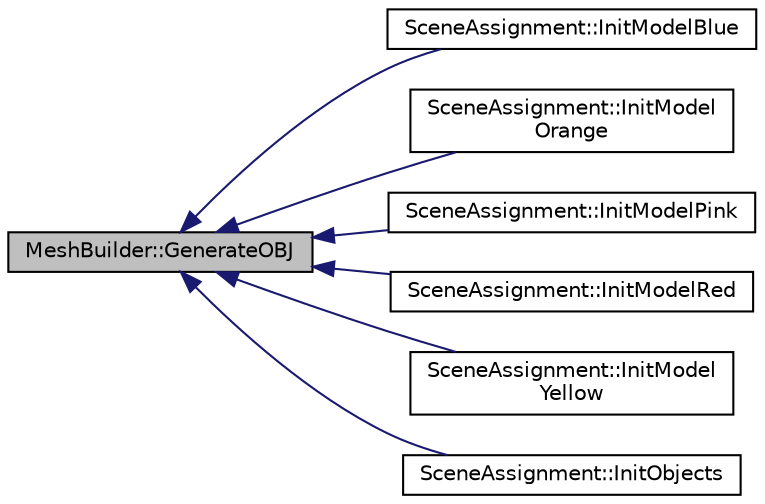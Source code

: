 digraph "MeshBuilder::GenerateOBJ"
{
  bgcolor="transparent";
  edge [fontname="Helvetica",fontsize="10",labelfontname="Helvetica",labelfontsize="10"];
  node [fontname="Helvetica",fontsize="10",shape=record];
  rankdir="LR";
  Node1 [label="MeshBuilder::GenerateOBJ",height=0.2,width=0.4,color="black", fillcolor="grey75", style="filled", fontcolor="black"];
  Node1 -> Node2 [dir="back",color="midnightblue",fontsize="10",style="solid",fontname="Helvetica"];
  Node2 [label="SceneAssignment::InitModelBlue",height=0.2,width=0.4,color="black",URL="$classSceneAssignment.html#a10920945ed53bad90a29deb4609bb5f5",tooltip="Initialize the individual parts of the body for our blue NPC /*. "];
  Node1 -> Node3 [dir="back",color="midnightblue",fontsize="10",style="solid",fontname="Helvetica"];
  Node3 [label="SceneAssignment::InitModel\lOrange",height=0.2,width=0.4,color="black",URL="$classSceneAssignment.html#aa96e53030c7af80b4e7a0527234fae92",tooltip="Initialize the individual parts of the body for our orange NPC /*. "];
  Node1 -> Node4 [dir="back",color="midnightblue",fontsize="10",style="solid",fontname="Helvetica"];
  Node4 [label="SceneAssignment::InitModelPink",height=0.2,width=0.4,color="black",URL="$classSceneAssignment.html#af158ed2b41efac44cf42018f2c63e803",tooltip="Initialize the individual parts of the body for our pink NPC /*. "];
  Node1 -> Node5 [dir="back",color="midnightblue",fontsize="10",style="solid",fontname="Helvetica"];
  Node5 [label="SceneAssignment::InitModelRed",height=0.2,width=0.4,color="black",URL="$classSceneAssignment.html#a4028484252f97add29de7507b10dcb70",tooltip="Initialize the individual parts of the body for our red NPC /*. "];
  Node1 -> Node6 [dir="back",color="midnightblue",fontsize="10",style="solid",fontname="Helvetica"];
  Node6 [label="SceneAssignment::InitModel\lYellow",height=0.2,width=0.4,color="black",URL="$classSceneAssignment.html#a2112408f935bba61585431abe868b5fd",tooltip="Initialize the individual parts of the body for our yellow NPC /*. "];
  Node1 -> Node7 [dir="back",color="midnightblue",fontsize="10",style="solid",fontname="Helvetica"];
  Node7 [label="SceneAssignment::InitObjects",height=0.2,width=0.4,color="black",URL="$classSceneAssignment.html#a5aa22680f446b53387f0c2fb6959200e",tooltip="Initialize all the objects that are going to be used in the program /*. "];
}
